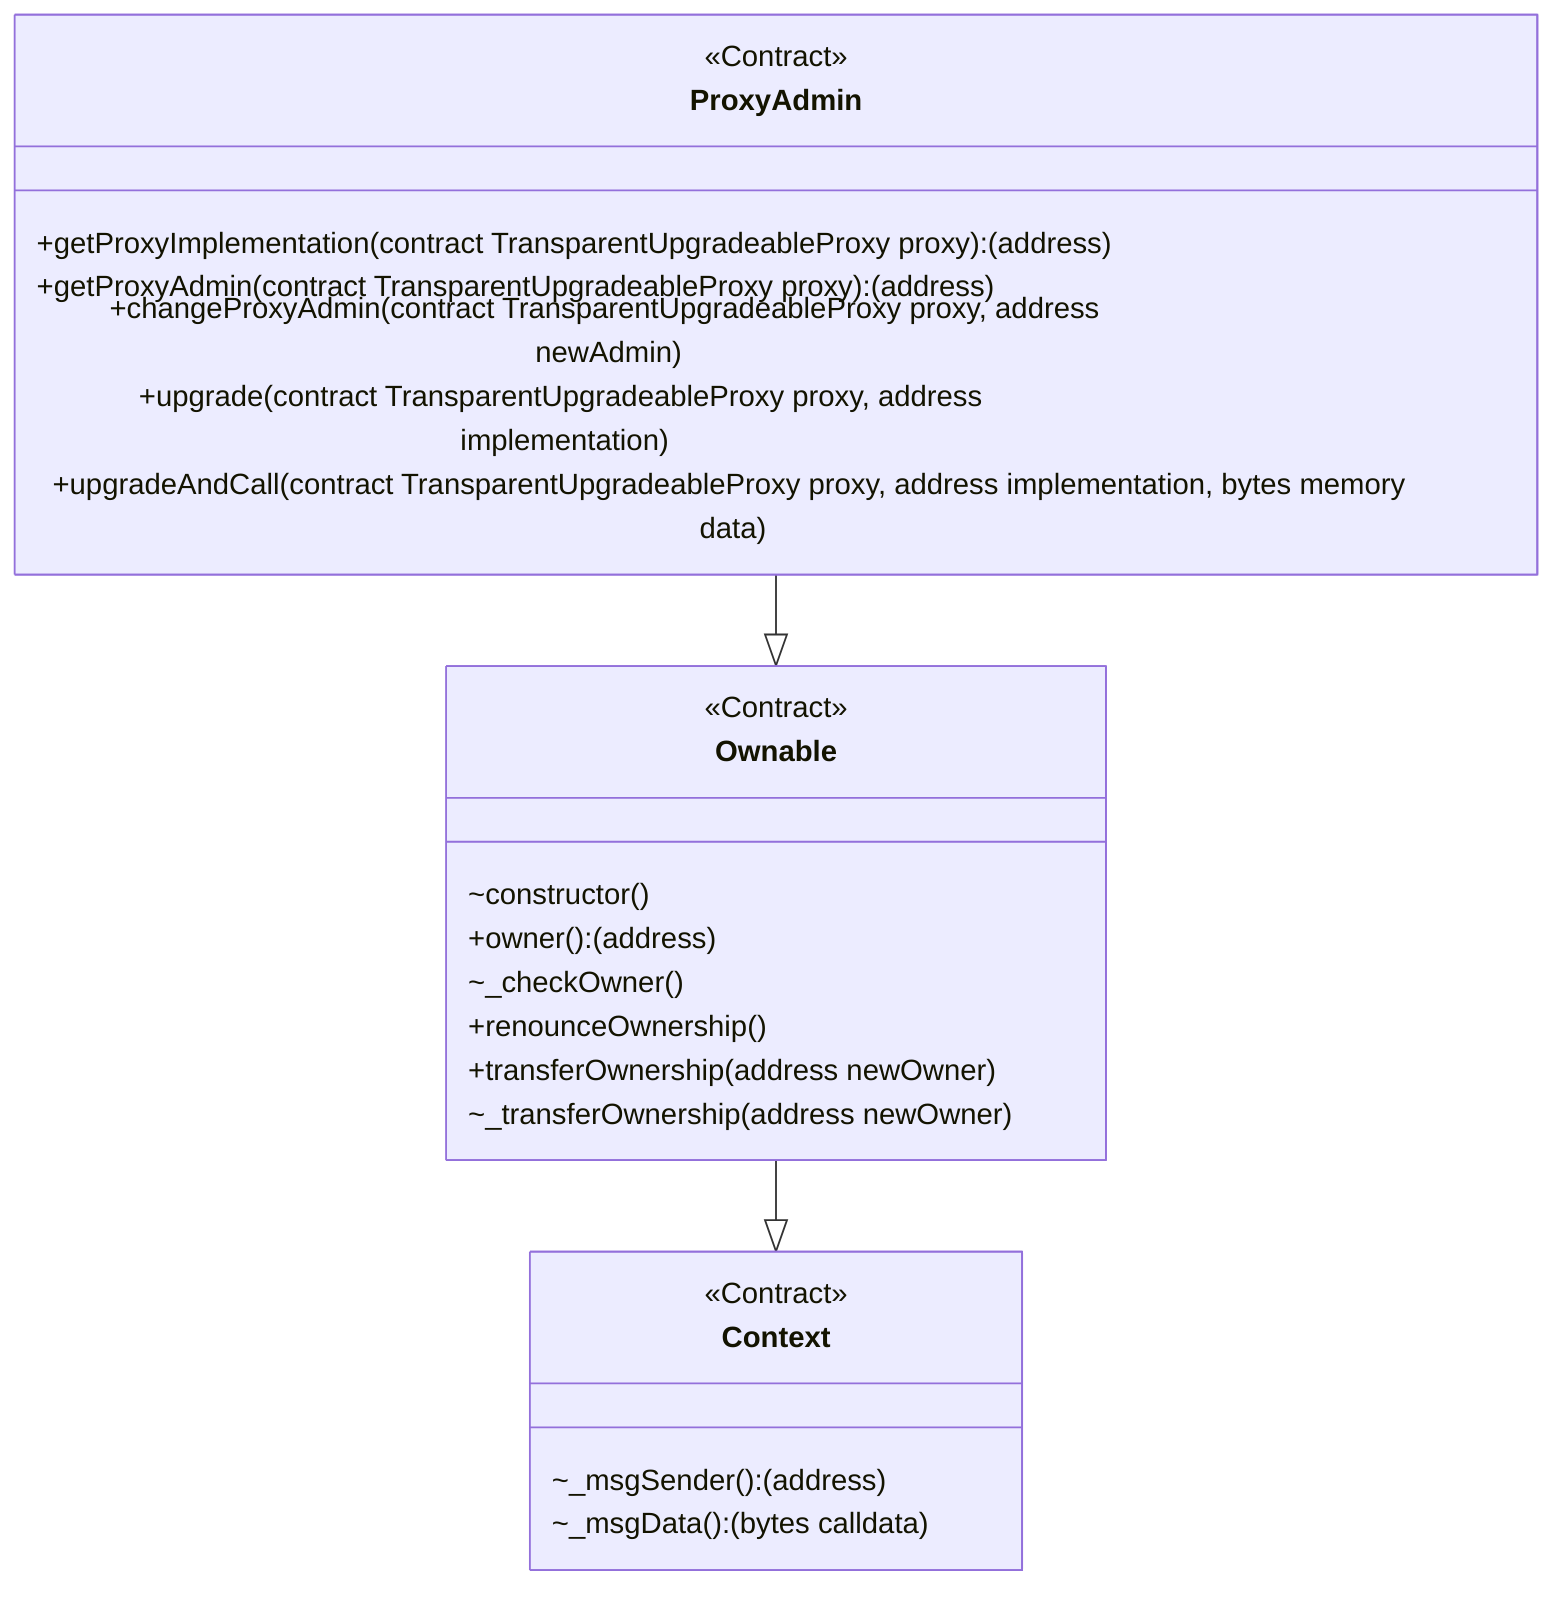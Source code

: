 classDiagram
  %% 435:2404:6
  class ProxyAdmin {
    <<Contract>>
    +getProxyImplementation(contract TransparentUpgradeableProxy proxy): (address)
    +getProxyAdmin(contract TransparentUpgradeableProxy proxy): (address)
    +changeProxyAdmin(contract TransparentUpgradeableProxy proxy, address newAdmin)
    +upgrade(contract TransparentUpgradeableProxy proxy, address implementation)
    +upgradeAndCall(contract TransparentUpgradeableProxy proxy, address implementation, bytes memory data)
  }
  
  ProxyAdmin --|> Ownable
  
  %% 654:1968:0
  class Ownable {
    <<Contract>>
    ~constructor()
    +owner(): (address)
    ~_checkOwner()
    +renounceOwnership()
    +transferOwnership(address newOwner)
    ~_transferOwnership(address newOwner)
  }
  
  Ownable --|> Context
  
  %% 608:235:9
  class Context {
    <<Contract>>
    ~_msgSender(): (address)
    ~_msgData(): (bytes calldata)
  }